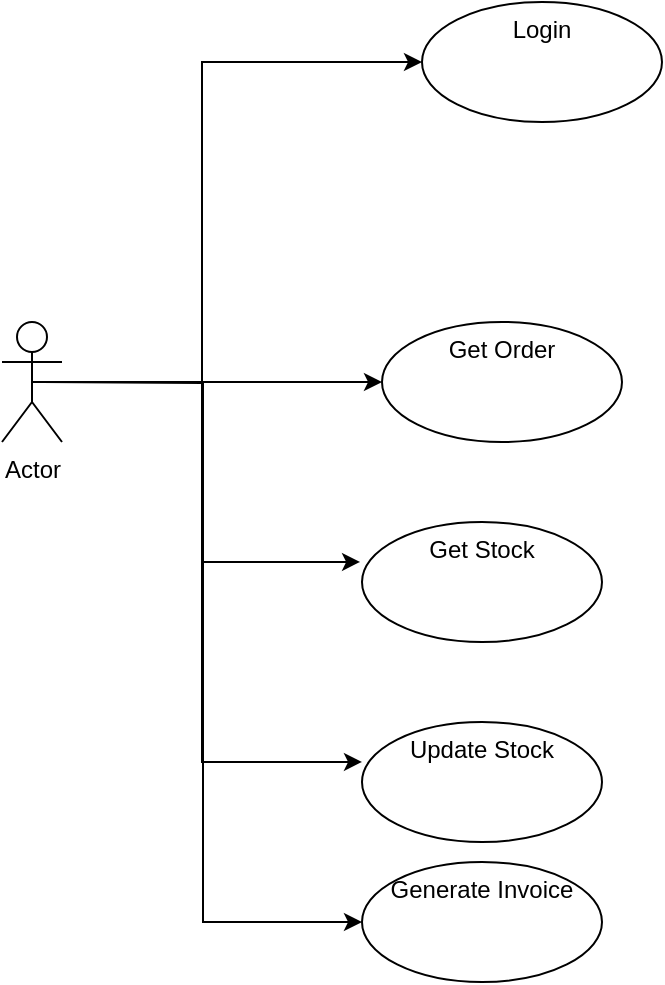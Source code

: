 <mxfile version="16.5.6" type="github" pages="2">
  <diagram id="3ITGM5rjNuPoSBmh22ht" name="Use Case for inventory management">
    <mxGraphModel dx="946" dy="525" grid="1" gridSize="10" guides="1" tooltips="1" connect="1" arrows="1" fold="1" page="1" pageScale="1" pageWidth="827" pageHeight="1169" math="0" shadow="0">
      <root>
        <mxCell id="0" />
        <mxCell id="1" parent="0" />
        <mxCell id="6mxoyWfyoGdN13G9HOQ0-5" value="" style="edgeStyle=orthogonalEdgeStyle;rounded=0;orthogonalLoop=1;jettySize=auto;html=1;" edge="1" parent="1" source="6mxoyWfyoGdN13G9HOQ0-1" target="6mxoyWfyoGdN13G9HOQ0-4">
          <mxGeometry relative="1" as="geometry" />
        </mxCell>
        <mxCell id="6mxoyWfyoGdN13G9HOQ0-1" value="Actor" style="shape=umlActor;verticalLabelPosition=bottom;verticalAlign=top;html=1;outlineConnect=0;" vertex="1" parent="1">
          <mxGeometry x="150" y="190" width="30" height="60" as="geometry" />
        </mxCell>
        <mxCell id="6mxoyWfyoGdN13G9HOQ0-2" value="Login" style="ellipse;whiteSpace=wrap;html=1;verticalAlign=top;" vertex="1" parent="1">
          <mxGeometry x="360" y="30" width="120" height="60" as="geometry" />
        </mxCell>
        <mxCell id="6mxoyWfyoGdN13G9HOQ0-4" value="Get Order" style="ellipse;whiteSpace=wrap;html=1;verticalAlign=top;" vertex="1" parent="1">
          <mxGeometry x="340" y="190" width="120" height="60" as="geometry" />
        </mxCell>
        <mxCell id="6mxoyWfyoGdN13G9HOQ0-8" value="Get Stock" style="ellipse;whiteSpace=wrap;html=1;verticalAlign=top;" vertex="1" parent="1">
          <mxGeometry x="330" y="290" width="120" height="60" as="geometry" />
        </mxCell>
        <mxCell id="6mxoyWfyoGdN13G9HOQ0-9" value="Update Stock" style="ellipse;whiteSpace=wrap;html=1;verticalAlign=top;" vertex="1" parent="1">
          <mxGeometry x="330" y="390" width="120" height="60" as="geometry" />
        </mxCell>
        <mxCell id="6mxoyWfyoGdN13G9HOQ0-10" value="Generate Invoice" style="ellipse;whiteSpace=wrap;html=1;verticalAlign=top;" vertex="1" parent="1">
          <mxGeometry x="330" y="460" width="120" height="60" as="geometry" />
        </mxCell>
        <mxCell id="6mxoyWfyoGdN13G9HOQ0-12" value="" style="edgeStyle=orthogonalEdgeStyle;rounded=0;orthogonalLoop=1;jettySize=auto;html=1;entryX=-0.008;entryY=0.333;entryDx=0;entryDy=0;entryPerimeter=0;exitX=0.5;exitY=0.5;exitDx=0;exitDy=0;exitPerimeter=0;" edge="1" parent="1" source="6mxoyWfyoGdN13G9HOQ0-1" target="6mxoyWfyoGdN13G9HOQ0-8">
          <mxGeometry relative="1" as="geometry">
            <mxPoint x="190" y="230" as="sourcePoint" />
            <mxPoint x="350" y="230" as="targetPoint" />
            <Array as="points">
              <mxPoint x="250" y="220" />
              <mxPoint x="250" y="310" />
            </Array>
          </mxGeometry>
        </mxCell>
        <mxCell id="6mxoyWfyoGdN13G9HOQ0-13" value="" style="edgeStyle=orthogonalEdgeStyle;rounded=0;orthogonalLoop=1;jettySize=auto;html=1;entryX=0;entryY=0.333;entryDx=0;entryDy=0;entryPerimeter=0;" edge="1" parent="1" target="6mxoyWfyoGdN13G9HOQ0-9">
          <mxGeometry relative="1" as="geometry">
            <mxPoint x="180" y="220" as="sourcePoint" />
            <mxPoint x="360" y="240" as="targetPoint" />
            <Array as="points">
              <mxPoint x="250" y="220" />
              <mxPoint x="250" y="410" />
            </Array>
          </mxGeometry>
        </mxCell>
        <mxCell id="6mxoyWfyoGdN13G9HOQ0-14" value="" style="edgeStyle=orthogonalEdgeStyle;rounded=0;orthogonalLoop=1;jettySize=auto;html=1;entryX=0;entryY=0.5;entryDx=0;entryDy=0;" edge="1" parent="1" target="6mxoyWfyoGdN13G9HOQ0-10">
          <mxGeometry relative="1" as="geometry">
            <mxPoint x="170" y="220" as="sourcePoint" />
            <mxPoint x="370" y="250" as="targetPoint" />
          </mxGeometry>
        </mxCell>
        <mxCell id="6mxoyWfyoGdN13G9HOQ0-15" value="" style="edgeStyle=orthogonalEdgeStyle;rounded=0;orthogonalLoop=1;jettySize=auto;html=1;" edge="1" parent="1" source="6mxoyWfyoGdN13G9HOQ0-1" target="6mxoyWfyoGdN13G9HOQ0-2">
          <mxGeometry relative="1" as="geometry">
            <mxPoint x="220" y="260" as="sourcePoint" />
            <mxPoint x="380" y="260" as="targetPoint" />
            <Array as="points">
              <mxPoint x="250" y="220" />
              <mxPoint x="250" y="60" />
            </Array>
          </mxGeometry>
        </mxCell>
      </root>
    </mxGraphModel>
  </diagram>
  <diagram id="7t5lYJCkuHWU5BgQeLw6" name="Activity Diagram">
    <mxGraphModel dx="946" dy="525" grid="1" gridSize="10" guides="1" tooltips="1" connect="1" arrows="1" fold="1" page="1" pageScale="1" pageWidth="827" pageHeight="1169" math="0" shadow="0">
      <root>
        <mxCell id="snJXXdZEBxJln5q5RkRY-0" />
        <mxCell id="snJXXdZEBxJln5q5RkRY-1" parent="snJXXdZEBxJln5q5RkRY-0" />
        <mxCell id="snJXXdZEBxJln5q5RkRY-4" value="" style="edgeStyle=orthogonalEdgeStyle;rounded=0;orthogonalLoop=1;jettySize=auto;html=1;" edge="1" parent="snJXXdZEBxJln5q5RkRY-1" source="snJXXdZEBxJln5q5RkRY-2">
          <mxGeometry relative="1" as="geometry">
            <mxPoint x="380" y="170" as="targetPoint" />
          </mxGeometry>
        </mxCell>
        <mxCell id="snJXXdZEBxJln5q5RkRY-2" value="" style="strokeWidth=2;html=1;shape=mxgraph.flowchart.start_2;whiteSpace=wrap;fillColor=#1A1A1A;" vertex="1" parent="snJXXdZEBxJln5q5RkRY-1">
          <mxGeometry x="330" y="20" width="100" height="100" as="geometry" />
        </mxCell>
        <mxCell id="snJXXdZEBxJln5q5RkRY-6" value="" style="edgeStyle=orthogonalEdgeStyle;rounded=0;orthogonalLoop=1;jettySize=auto;html=1;" edge="1" parent="snJXXdZEBxJln5q5RkRY-1" target="snJXXdZEBxJln5q5RkRY-5">
          <mxGeometry relative="1" as="geometry">
            <mxPoint x="380" y="230" as="sourcePoint" />
          </mxGeometry>
        </mxCell>
        <mxCell id="snJXXdZEBxJln5q5RkRY-5" value="Add Inventory" style="rounded=1;whiteSpace=wrap;html=1;fillColor=#FFFFFF;strokeWidth=2;" vertex="1" parent="snJXXdZEBxJln5q5RkRY-1">
          <mxGeometry x="320" y="310" width="120" height="60" as="geometry" />
        </mxCell>
        <mxCell id="snJXXdZEBxJln5q5RkRY-8" value="Login to system" style="rounded=1;whiteSpace=wrap;html=1;fillColor=#FFFFFF;strokeWidth=2;" vertex="1" parent="snJXXdZEBxJln5q5RkRY-1">
          <mxGeometry x="320" y="170" width="120" height="60" as="geometry" />
        </mxCell>
        <mxCell id="snJXXdZEBxJln5q5RkRY-9" value="Update Inventory&lt;span style=&quot;color: rgba(0 , 0 , 0 , 0) ; font-family: monospace ; font-size: 0px&quot;&gt;%3CmxGraphModel%3E%3Croot%3E%3CmxCell%20id%3D%220%22%2F%3E%3CmxCell%20id%3D%221%22%20parent%3D%220%22%2F%3E%3CmxCell%20id%3D%222%22%20value%3D%22%22%20style%3D%22rounded%3D1%3BwhiteSpace%3Dwrap%3Bhtml%3D1%3BfillColor%3D%23FFFFFF%3BstrokeWidth%3D2%3B%22%20vertex%3D%221%22%20parent%3D%221%22%3E%3CmxGeometry%20x%3D%22320%22%20y%3D%22310%22%20width%3D%22120%22%20height%3D%2260%22%20as%3D%22geometry%22%2F%3E%3C%2FmxCell%3E%3C%2Froot%3E%3C%2FmxGraphModel%3E&lt;/span&gt;" style="rounded=1;whiteSpace=wrap;html=1;fillColor=#FFFFFF;strokeWidth=2;" vertex="1" parent="snJXXdZEBxJln5q5RkRY-1">
          <mxGeometry x="470" y="310" width="120" height="60" as="geometry" />
        </mxCell>
        <mxCell id="snJXXdZEBxJln5q5RkRY-10" value="Update Inventory" style="rounded=1;whiteSpace=wrap;html=1;fillColor=#FFFFFF;strokeWidth=2;" vertex="1" parent="snJXXdZEBxJln5q5RkRY-1">
          <mxGeometry x="180" y="310" width="120" height="60" as="geometry" />
        </mxCell>
        <mxCell id="snJXXdZEBxJln5q5RkRY-11" value="Manage Order" style="rounded=1;whiteSpace=wrap;html=1;fillColor=#FFFFFF;strokeWidth=2;" vertex="1" parent="snJXXdZEBxJln5q5RkRY-1">
          <mxGeometry x="620" y="310" width="120" height="60" as="geometry" />
        </mxCell>
        <mxCell id="snJXXdZEBxJln5q5RkRY-12" value="" style="edgeStyle=orthogonalEdgeStyle;rounded=0;orthogonalLoop=1;jettySize=auto;html=1;exitX=0.317;exitY=1.033;exitDx=0;exitDy=0;exitPerimeter=0;" edge="1" parent="snJXXdZEBxJln5q5RkRY-1" source="snJXXdZEBxJln5q5RkRY-8" target="snJXXdZEBxJln5q5RkRY-10">
          <mxGeometry relative="1" as="geometry">
            <mxPoint x="390" y="240" as="sourcePoint" />
            <mxPoint x="390" y="320" as="targetPoint" />
          </mxGeometry>
        </mxCell>
        <mxCell id="snJXXdZEBxJln5q5RkRY-13" value="" style="edgeStyle=orthogonalEdgeStyle;rounded=0;orthogonalLoop=1;jettySize=auto;html=1;exitX=0.658;exitY=1.05;exitDx=0;exitDy=0;exitPerimeter=0;" edge="1" parent="snJXXdZEBxJln5q5RkRY-1" source="snJXXdZEBxJln5q5RkRY-8" target="snJXXdZEBxJln5q5RkRY-9">
          <mxGeometry relative="1" as="geometry">
            <mxPoint x="400" y="250" as="sourcePoint" />
            <mxPoint x="400" y="330" as="targetPoint" />
          </mxGeometry>
        </mxCell>
        <mxCell id="snJXXdZEBxJln5q5RkRY-14" value="" style="edgeStyle=orthogonalEdgeStyle;rounded=0;orthogonalLoop=1;jettySize=auto;html=1;entryX=0.325;entryY=-0.067;entryDx=0;entryDy=0;entryPerimeter=0;exitX=0.75;exitY=1;exitDx=0;exitDy=0;" edge="1" parent="snJXXdZEBxJln5q5RkRY-1" source="snJXXdZEBxJln5q5RkRY-8" target="snJXXdZEBxJln5q5RkRY-11">
          <mxGeometry relative="1" as="geometry">
            <mxPoint x="410" y="230" as="sourcePoint" />
            <mxPoint x="410" y="340" as="targetPoint" />
            <Array as="points">
              <mxPoint x="659" y="230" />
            </Array>
          </mxGeometry>
        </mxCell>
      </root>
    </mxGraphModel>
  </diagram>
</mxfile>
